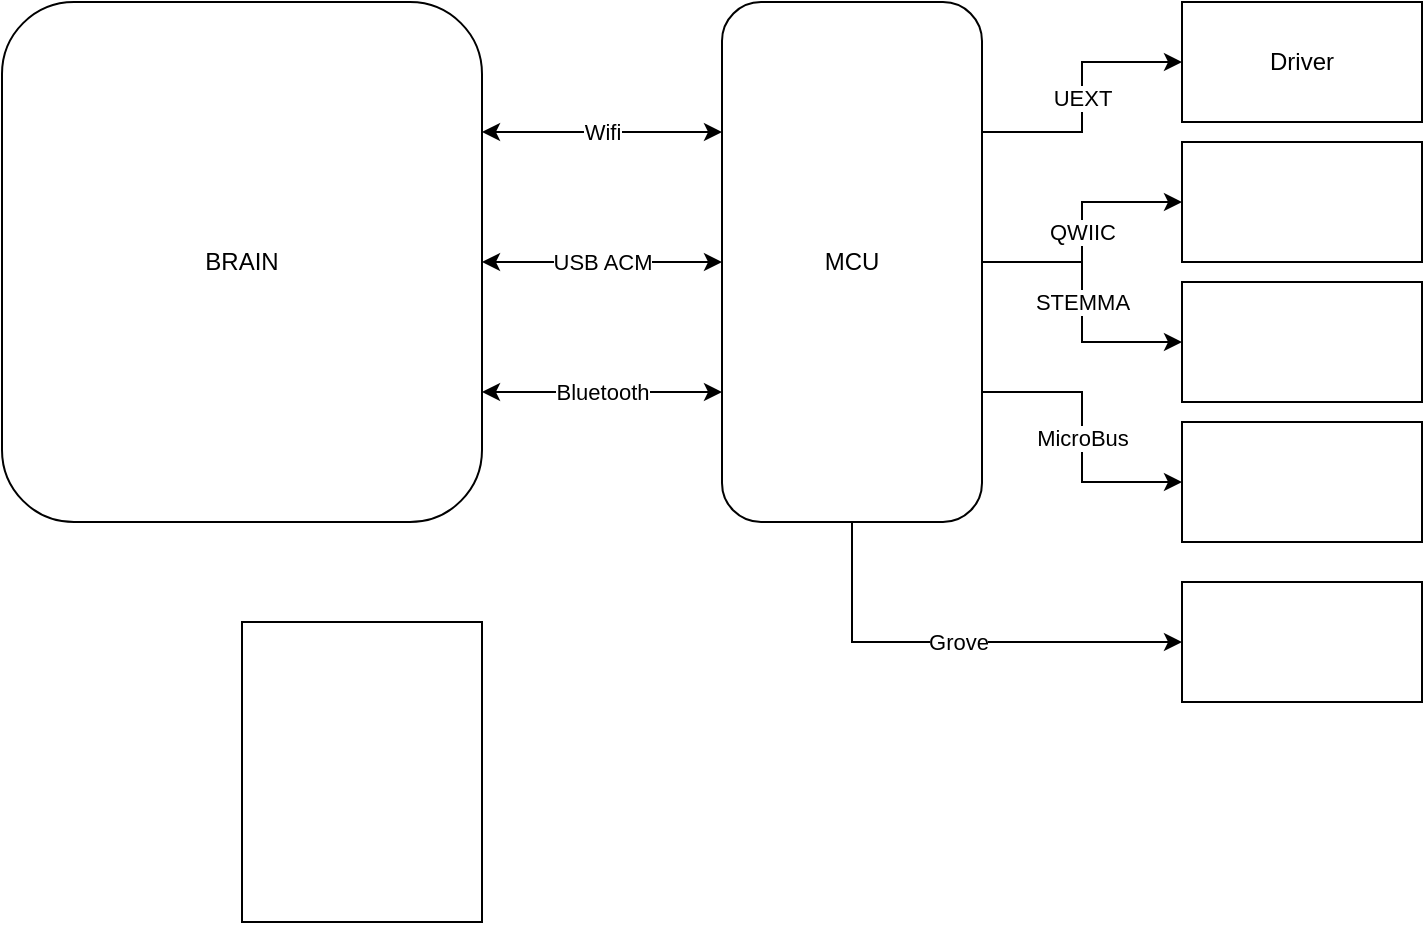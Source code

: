 <mxfile version="22.1.3" type="github">
  <diagram name="Page-1" id="gYZL_dD1YHqg8UqiC46v">
    <mxGraphModel dx="1242" dy="700" grid="1" gridSize="10" guides="1" tooltips="1" connect="1" arrows="1" fold="1" page="1" pageScale="1" pageWidth="850" pageHeight="1100" math="0" shadow="0">
      <root>
        <mxCell id="0" />
        <mxCell id="1" parent="0" />
        <mxCell id="R--ykIY8JpI6ctm7pDDZ-4" value="Wifi" style="edgeStyle=orthogonalEdgeStyle;rounded=0;orthogonalLoop=1;jettySize=auto;html=1;exitX=1;exitY=0.25;exitDx=0;exitDy=0;entryX=0;entryY=0.25;entryDx=0;entryDy=0;startArrow=classic;startFill=1;" edge="1" parent="1" source="R--ykIY8JpI6ctm7pDDZ-1" target="R--ykIY8JpI6ctm7pDDZ-2">
          <mxGeometry relative="1" as="geometry" />
        </mxCell>
        <mxCell id="R--ykIY8JpI6ctm7pDDZ-6" value="Bluetooth" style="edgeStyle=orthogonalEdgeStyle;rounded=0;orthogonalLoop=1;jettySize=auto;html=1;exitX=1;exitY=0.75;exitDx=0;exitDy=0;entryX=0;entryY=0.75;entryDx=0;entryDy=0;startArrow=classic;startFill=1;" edge="1" parent="1" source="R--ykIY8JpI6ctm7pDDZ-1" target="R--ykIY8JpI6ctm7pDDZ-2">
          <mxGeometry relative="1" as="geometry" />
        </mxCell>
        <mxCell id="R--ykIY8JpI6ctm7pDDZ-1" value="BRAIN" style="rounded=1;whiteSpace=wrap;html=1;" vertex="1" parent="1">
          <mxGeometry x="80" y="190" width="240" height="260" as="geometry" />
        </mxCell>
        <mxCell id="R--ykIY8JpI6ctm7pDDZ-10" value="UEXT" style="edgeStyle=orthogonalEdgeStyle;rounded=0;orthogonalLoop=1;jettySize=auto;html=1;exitX=1;exitY=0.25;exitDx=0;exitDy=0;entryX=0;entryY=0.5;entryDx=0;entryDy=0;" edge="1" parent="1" source="R--ykIY8JpI6ctm7pDDZ-2" target="R--ykIY8JpI6ctm7pDDZ-3">
          <mxGeometry relative="1" as="geometry" />
        </mxCell>
        <mxCell id="R--ykIY8JpI6ctm7pDDZ-11" value="QWIIC" style="edgeStyle=orthogonalEdgeStyle;rounded=0;orthogonalLoop=1;jettySize=auto;html=1;exitX=1;exitY=0.5;exitDx=0;exitDy=0;entryX=0;entryY=0.5;entryDx=0;entryDy=0;" edge="1" parent="1" source="R--ykIY8JpI6ctm7pDDZ-2" target="R--ykIY8JpI6ctm7pDDZ-7">
          <mxGeometry relative="1" as="geometry" />
        </mxCell>
        <mxCell id="R--ykIY8JpI6ctm7pDDZ-12" value="STEMMA" style="edgeStyle=orthogonalEdgeStyle;rounded=0;orthogonalLoop=1;jettySize=auto;html=1;exitX=1;exitY=0.5;exitDx=0;exitDy=0;entryX=0;entryY=0.5;entryDx=0;entryDy=0;" edge="1" parent="1" source="R--ykIY8JpI6ctm7pDDZ-2" target="R--ykIY8JpI6ctm7pDDZ-8">
          <mxGeometry relative="1" as="geometry" />
        </mxCell>
        <mxCell id="R--ykIY8JpI6ctm7pDDZ-13" value="MicroBus" style="edgeStyle=orthogonalEdgeStyle;rounded=0;orthogonalLoop=1;jettySize=auto;html=1;exitX=1;exitY=0.75;exitDx=0;exitDy=0;entryX=0;entryY=0.5;entryDx=0;entryDy=0;" edge="1" parent="1" source="R--ykIY8JpI6ctm7pDDZ-2" target="R--ykIY8JpI6ctm7pDDZ-9">
          <mxGeometry relative="1" as="geometry" />
        </mxCell>
        <mxCell id="R--ykIY8JpI6ctm7pDDZ-15" value="Grove" style="edgeStyle=orthogonalEdgeStyle;rounded=0;orthogonalLoop=1;jettySize=auto;html=1;exitX=0.5;exitY=1;exitDx=0;exitDy=0;entryX=0;entryY=0.5;entryDx=0;entryDy=0;" edge="1" parent="1" source="R--ykIY8JpI6ctm7pDDZ-2" target="R--ykIY8JpI6ctm7pDDZ-14">
          <mxGeometry relative="1" as="geometry" />
        </mxCell>
        <mxCell id="R--ykIY8JpI6ctm7pDDZ-2" value="MCU" style="rounded=1;whiteSpace=wrap;html=1;" vertex="1" parent="1">
          <mxGeometry x="440" y="190" width="130" height="260" as="geometry" />
        </mxCell>
        <mxCell id="R--ykIY8JpI6ctm7pDDZ-3" value="Driver" style="rounded=0;whiteSpace=wrap;html=1;" vertex="1" parent="1">
          <mxGeometry x="670" y="190" width="120" height="60" as="geometry" />
        </mxCell>
        <mxCell id="R--ykIY8JpI6ctm7pDDZ-5" value="USB ACM" style="edgeStyle=orthogonalEdgeStyle;rounded=0;orthogonalLoop=1;jettySize=auto;html=1;exitX=1;exitY=0.5;exitDx=0;exitDy=0;entryX=0;entryY=0.5;entryDx=0;entryDy=0;startArrow=classic;startFill=1;" edge="1" parent="1" source="R--ykIY8JpI6ctm7pDDZ-1" target="R--ykIY8JpI6ctm7pDDZ-2">
          <mxGeometry relative="1" as="geometry">
            <mxPoint x="330" y="265" as="sourcePoint" />
            <mxPoint x="450" y="265" as="targetPoint" />
          </mxGeometry>
        </mxCell>
        <mxCell id="R--ykIY8JpI6ctm7pDDZ-7" value="" style="rounded=0;whiteSpace=wrap;html=1;" vertex="1" parent="1">
          <mxGeometry x="670" y="260" width="120" height="60" as="geometry" />
        </mxCell>
        <mxCell id="R--ykIY8JpI6ctm7pDDZ-8" value="" style="rounded=0;whiteSpace=wrap;html=1;" vertex="1" parent="1">
          <mxGeometry x="670" y="330" width="120" height="60" as="geometry" />
        </mxCell>
        <mxCell id="R--ykIY8JpI6ctm7pDDZ-9" value="" style="rounded=0;whiteSpace=wrap;html=1;" vertex="1" parent="1">
          <mxGeometry x="670" y="400" width="120" height="60" as="geometry" />
        </mxCell>
        <mxCell id="R--ykIY8JpI6ctm7pDDZ-14" value="" style="rounded=0;whiteSpace=wrap;html=1;" vertex="1" parent="1">
          <mxGeometry x="670" y="480" width="120" height="60" as="geometry" />
        </mxCell>
        <mxCell id="R--ykIY8JpI6ctm7pDDZ-16" value="" style="rounded=0;whiteSpace=wrap;html=1;" vertex="1" parent="1">
          <mxGeometry x="200" y="500" width="120" height="150" as="geometry" />
        </mxCell>
      </root>
    </mxGraphModel>
  </diagram>
</mxfile>
